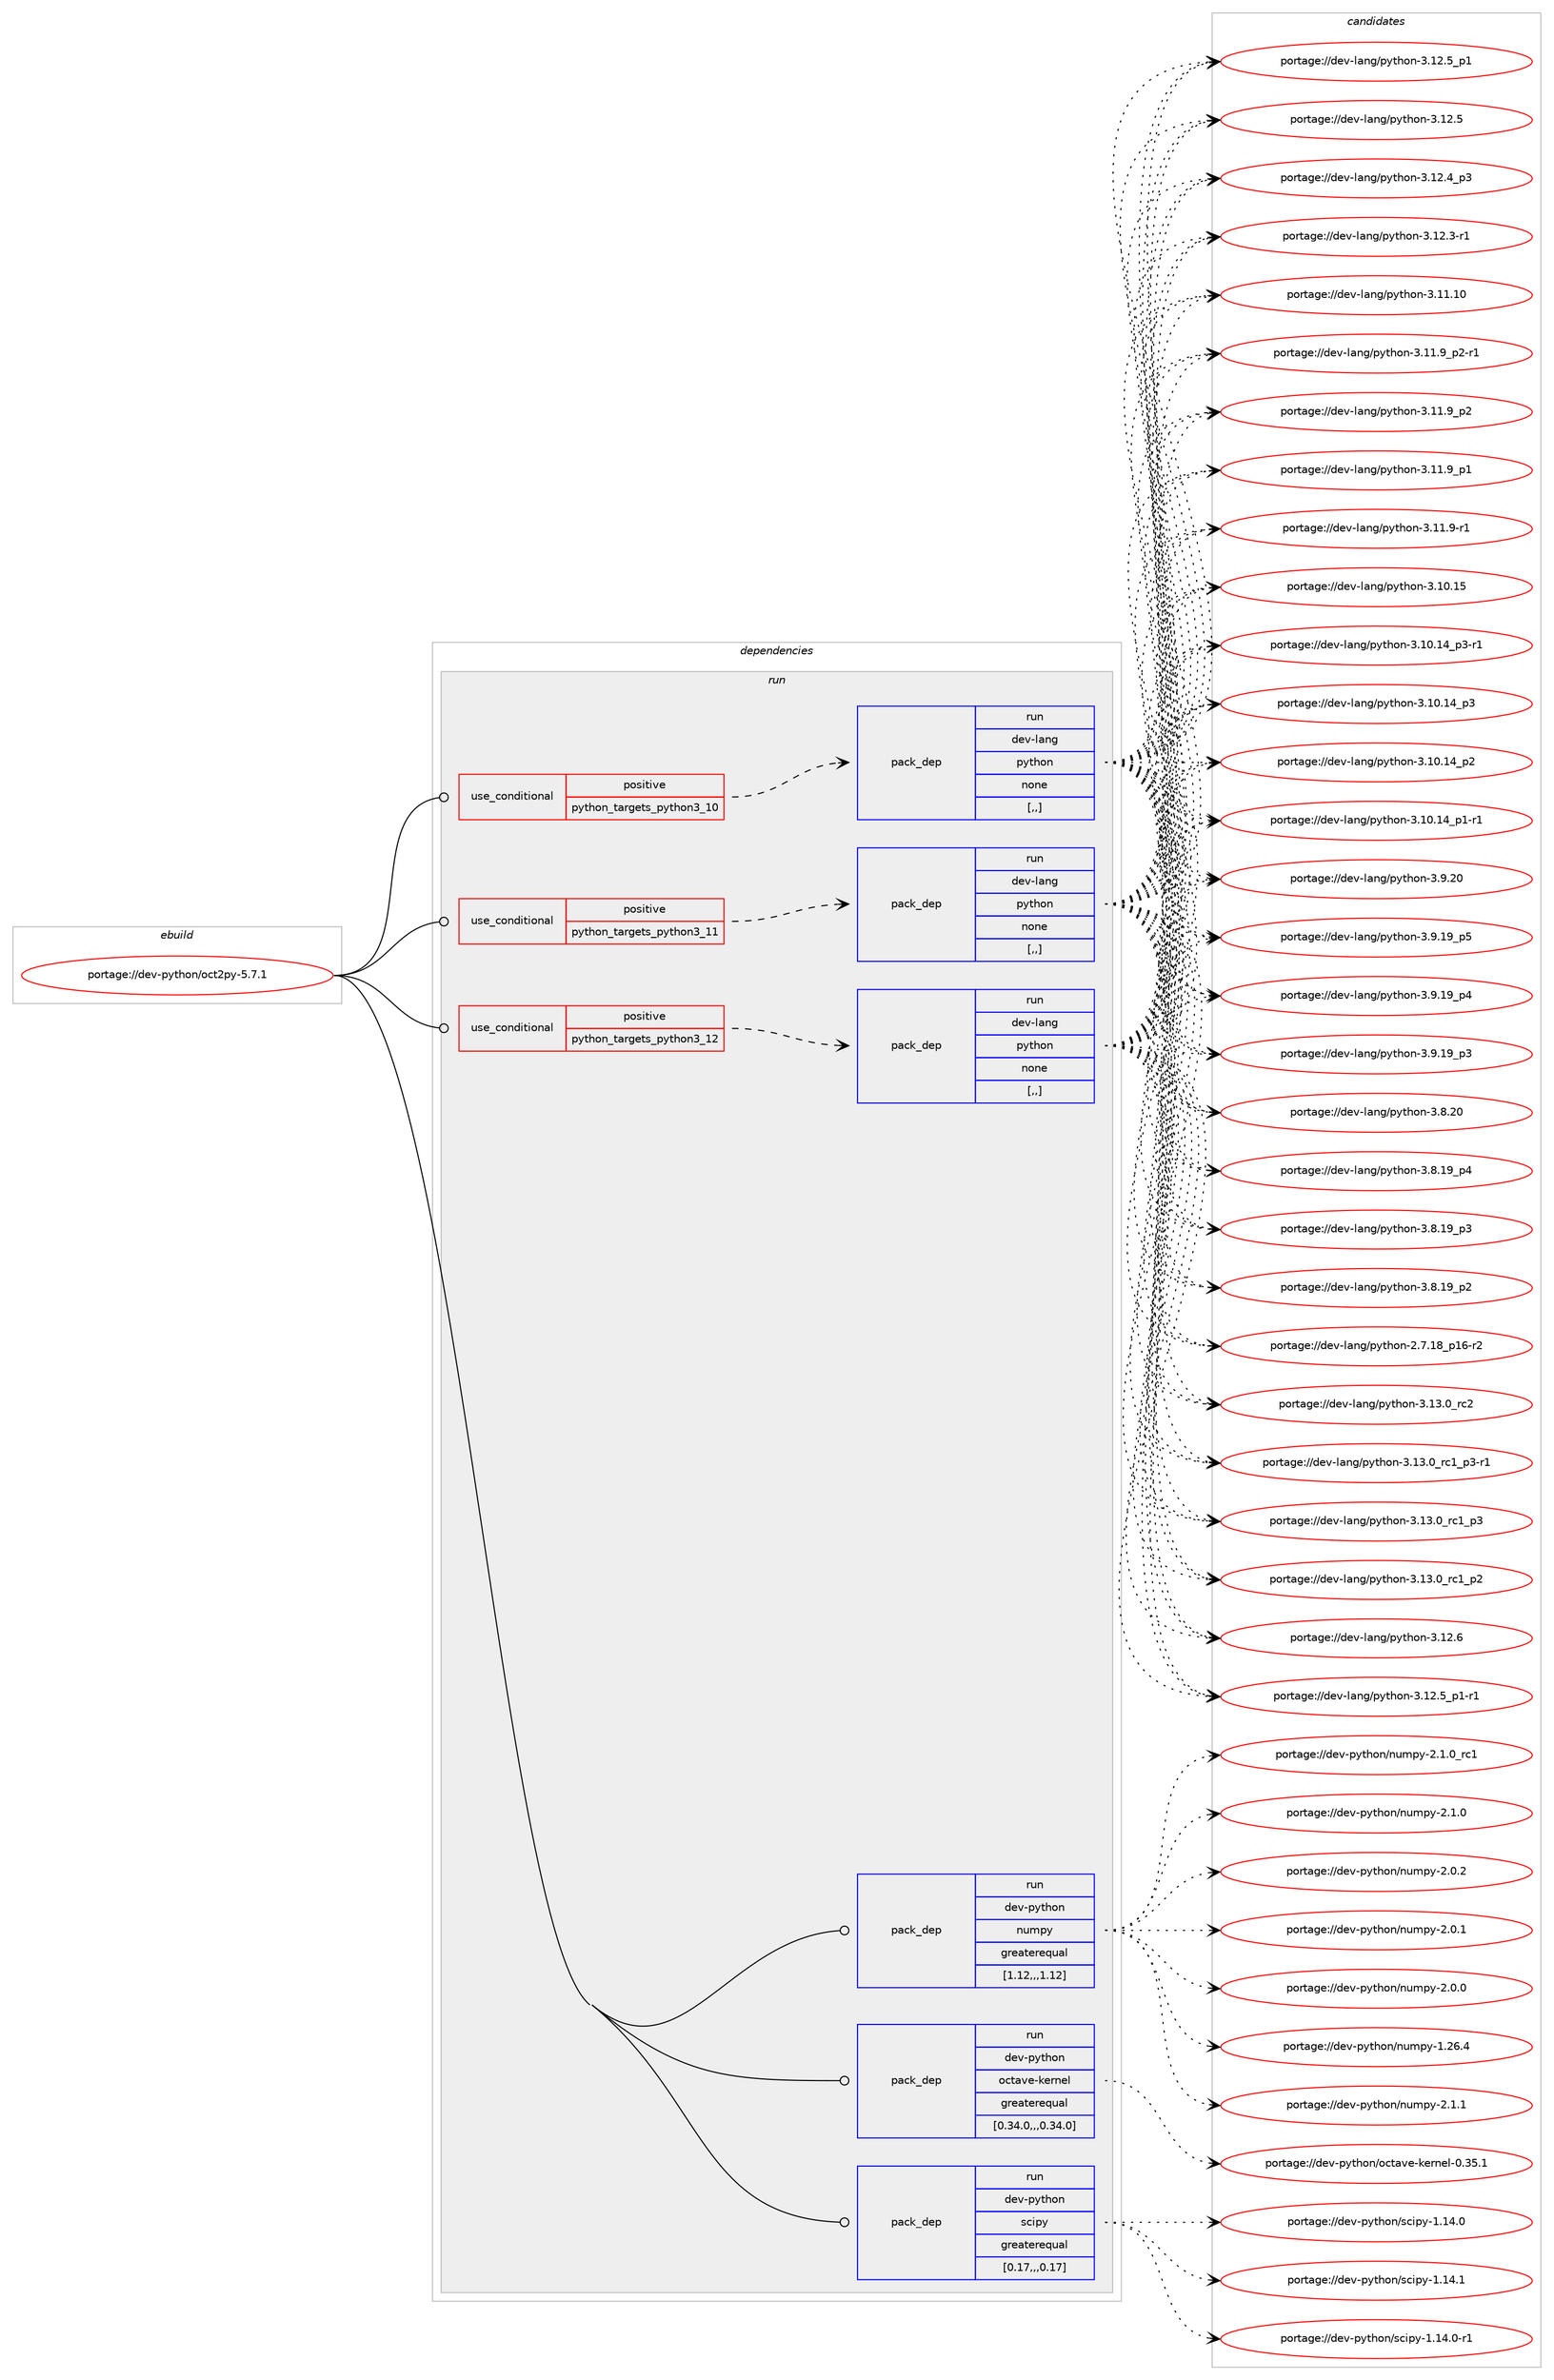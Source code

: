 digraph prolog {

# *************
# Graph options
# *************

newrank=true;
concentrate=true;
compound=true;
graph [rankdir=LR,fontname=Helvetica,fontsize=10,ranksep=1.5];#, ranksep=2.5, nodesep=0.2];
edge  [arrowhead=vee];
node  [fontname=Helvetica,fontsize=10];

# **********
# The ebuild
# **********

subgraph cluster_leftcol {
color=gray;
label=<<i>ebuild</i>>;
id [label="portage://dev-python/oct2py-5.7.1", color=red, width=4, href="../dev-python/oct2py-5.7.1.svg"];
}

# ****************
# The dependencies
# ****************

subgraph cluster_midcol {
color=gray;
label=<<i>dependencies</i>>;
subgraph cluster_compile {
fillcolor="#eeeeee";
style=filled;
label=<<i>compile</i>>;
}
subgraph cluster_compileandrun {
fillcolor="#eeeeee";
style=filled;
label=<<i>compile and run</i>>;
}
subgraph cluster_run {
fillcolor="#eeeeee";
style=filled;
label=<<i>run</i>>;
subgraph cond165842 {
dependency647507 [label=<<TABLE BORDER="0" CELLBORDER="1" CELLSPACING="0" CELLPADDING="4"><TR><TD ROWSPAN="3" CELLPADDING="10">use_conditional</TD></TR><TR><TD>positive</TD></TR><TR><TD>python_targets_python3_10</TD></TR></TABLE>>, shape=none, color=red];
subgraph pack476846 {
dependency647508 [label=<<TABLE BORDER="0" CELLBORDER="1" CELLSPACING="0" CELLPADDING="4" WIDTH="220"><TR><TD ROWSPAN="6" CELLPADDING="30">pack_dep</TD></TR><TR><TD WIDTH="110">run</TD></TR><TR><TD>dev-lang</TD></TR><TR><TD>python</TD></TR><TR><TD>none</TD></TR><TR><TD>[,,]</TD></TR></TABLE>>, shape=none, color=blue];
}
dependency647507:e -> dependency647508:w [weight=20,style="dashed",arrowhead="vee"];
}
id:e -> dependency647507:w [weight=20,style="solid",arrowhead="odot"];
subgraph cond165843 {
dependency647509 [label=<<TABLE BORDER="0" CELLBORDER="1" CELLSPACING="0" CELLPADDING="4"><TR><TD ROWSPAN="3" CELLPADDING="10">use_conditional</TD></TR><TR><TD>positive</TD></TR><TR><TD>python_targets_python3_11</TD></TR></TABLE>>, shape=none, color=red];
subgraph pack476847 {
dependency647510 [label=<<TABLE BORDER="0" CELLBORDER="1" CELLSPACING="0" CELLPADDING="4" WIDTH="220"><TR><TD ROWSPAN="6" CELLPADDING="30">pack_dep</TD></TR><TR><TD WIDTH="110">run</TD></TR><TR><TD>dev-lang</TD></TR><TR><TD>python</TD></TR><TR><TD>none</TD></TR><TR><TD>[,,]</TD></TR></TABLE>>, shape=none, color=blue];
}
dependency647509:e -> dependency647510:w [weight=20,style="dashed",arrowhead="vee"];
}
id:e -> dependency647509:w [weight=20,style="solid",arrowhead="odot"];
subgraph cond165844 {
dependency647511 [label=<<TABLE BORDER="0" CELLBORDER="1" CELLSPACING="0" CELLPADDING="4"><TR><TD ROWSPAN="3" CELLPADDING="10">use_conditional</TD></TR><TR><TD>positive</TD></TR><TR><TD>python_targets_python3_12</TD></TR></TABLE>>, shape=none, color=red];
subgraph pack476848 {
dependency647512 [label=<<TABLE BORDER="0" CELLBORDER="1" CELLSPACING="0" CELLPADDING="4" WIDTH="220"><TR><TD ROWSPAN="6" CELLPADDING="30">pack_dep</TD></TR><TR><TD WIDTH="110">run</TD></TR><TR><TD>dev-lang</TD></TR><TR><TD>python</TD></TR><TR><TD>none</TD></TR><TR><TD>[,,]</TD></TR></TABLE>>, shape=none, color=blue];
}
dependency647511:e -> dependency647512:w [weight=20,style="dashed",arrowhead="vee"];
}
id:e -> dependency647511:w [weight=20,style="solid",arrowhead="odot"];
subgraph pack476849 {
dependency647513 [label=<<TABLE BORDER="0" CELLBORDER="1" CELLSPACING="0" CELLPADDING="4" WIDTH="220"><TR><TD ROWSPAN="6" CELLPADDING="30">pack_dep</TD></TR><TR><TD WIDTH="110">run</TD></TR><TR><TD>dev-python</TD></TR><TR><TD>numpy</TD></TR><TR><TD>greaterequal</TD></TR><TR><TD>[1.12,,,1.12]</TD></TR></TABLE>>, shape=none, color=blue];
}
id:e -> dependency647513:w [weight=20,style="solid",arrowhead="odot"];
subgraph pack476850 {
dependency647514 [label=<<TABLE BORDER="0" CELLBORDER="1" CELLSPACING="0" CELLPADDING="4" WIDTH="220"><TR><TD ROWSPAN="6" CELLPADDING="30">pack_dep</TD></TR><TR><TD WIDTH="110">run</TD></TR><TR><TD>dev-python</TD></TR><TR><TD>octave-kernel</TD></TR><TR><TD>greaterequal</TD></TR><TR><TD>[0.34.0,,,0.34.0]</TD></TR></TABLE>>, shape=none, color=blue];
}
id:e -> dependency647514:w [weight=20,style="solid",arrowhead="odot"];
subgraph pack476851 {
dependency647515 [label=<<TABLE BORDER="0" CELLBORDER="1" CELLSPACING="0" CELLPADDING="4" WIDTH="220"><TR><TD ROWSPAN="6" CELLPADDING="30">pack_dep</TD></TR><TR><TD WIDTH="110">run</TD></TR><TR><TD>dev-python</TD></TR><TR><TD>scipy</TD></TR><TR><TD>greaterequal</TD></TR><TR><TD>[0.17,,,0.17]</TD></TR></TABLE>>, shape=none, color=blue];
}
id:e -> dependency647515:w [weight=20,style="solid",arrowhead="odot"];
}
}

# **************
# The candidates
# **************

subgraph cluster_choices {
rank=same;
color=gray;
label=<<i>candidates</i>>;

subgraph choice476846 {
color=black;
nodesep=1;
choice10010111845108971101034711212111610411111045514649514648951149950 [label="portage://dev-lang/python-3.13.0_rc2", color=red, width=4,href="../dev-lang/python-3.13.0_rc2.svg"];
choice1001011184510897110103471121211161041111104551464951464895114994995112514511449 [label="portage://dev-lang/python-3.13.0_rc1_p3-r1", color=red, width=4,href="../dev-lang/python-3.13.0_rc1_p3-r1.svg"];
choice100101118451089711010347112121116104111110455146495146489511499499511251 [label="portage://dev-lang/python-3.13.0_rc1_p3", color=red, width=4,href="../dev-lang/python-3.13.0_rc1_p3.svg"];
choice100101118451089711010347112121116104111110455146495146489511499499511250 [label="portage://dev-lang/python-3.13.0_rc1_p2", color=red, width=4,href="../dev-lang/python-3.13.0_rc1_p2.svg"];
choice10010111845108971101034711212111610411111045514649504654 [label="portage://dev-lang/python-3.12.6", color=red, width=4,href="../dev-lang/python-3.12.6.svg"];
choice1001011184510897110103471121211161041111104551464950465395112494511449 [label="portage://dev-lang/python-3.12.5_p1-r1", color=red, width=4,href="../dev-lang/python-3.12.5_p1-r1.svg"];
choice100101118451089711010347112121116104111110455146495046539511249 [label="portage://dev-lang/python-3.12.5_p1", color=red, width=4,href="../dev-lang/python-3.12.5_p1.svg"];
choice10010111845108971101034711212111610411111045514649504653 [label="portage://dev-lang/python-3.12.5", color=red, width=4,href="../dev-lang/python-3.12.5.svg"];
choice100101118451089711010347112121116104111110455146495046529511251 [label="portage://dev-lang/python-3.12.4_p3", color=red, width=4,href="../dev-lang/python-3.12.4_p3.svg"];
choice100101118451089711010347112121116104111110455146495046514511449 [label="portage://dev-lang/python-3.12.3-r1", color=red, width=4,href="../dev-lang/python-3.12.3-r1.svg"];
choice1001011184510897110103471121211161041111104551464949464948 [label="portage://dev-lang/python-3.11.10", color=red, width=4,href="../dev-lang/python-3.11.10.svg"];
choice1001011184510897110103471121211161041111104551464949465795112504511449 [label="portage://dev-lang/python-3.11.9_p2-r1", color=red, width=4,href="../dev-lang/python-3.11.9_p2-r1.svg"];
choice100101118451089711010347112121116104111110455146494946579511250 [label="portage://dev-lang/python-3.11.9_p2", color=red, width=4,href="../dev-lang/python-3.11.9_p2.svg"];
choice100101118451089711010347112121116104111110455146494946579511249 [label="portage://dev-lang/python-3.11.9_p1", color=red, width=4,href="../dev-lang/python-3.11.9_p1.svg"];
choice100101118451089711010347112121116104111110455146494946574511449 [label="portage://dev-lang/python-3.11.9-r1", color=red, width=4,href="../dev-lang/python-3.11.9-r1.svg"];
choice1001011184510897110103471121211161041111104551464948464953 [label="portage://dev-lang/python-3.10.15", color=red, width=4,href="../dev-lang/python-3.10.15.svg"];
choice100101118451089711010347112121116104111110455146494846495295112514511449 [label="portage://dev-lang/python-3.10.14_p3-r1", color=red, width=4,href="../dev-lang/python-3.10.14_p3-r1.svg"];
choice10010111845108971101034711212111610411111045514649484649529511251 [label="portage://dev-lang/python-3.10.14_p3", color=red, width=4,href="../dev-lang/python-3.10.14_p3.svg"];
choice10010111845108971101034711212111610411111045514649484649529511250 [label="portage://dev-lang/python-3.10.14_p2", color=red, width=4,href="../dev-lang/python-3.10.14_p2.svg"];
choice100101118451089711010347112121116104111110455146494846495295112494511449 [label="portage://dev-lang/python-3.10.14_p1-r1", color=red, width=4,href="../dev-lang/python-3.10.14_p1-r1.svg"];
choice10010111845108971101034711212111610411111045514657465048 [label="portage://dev-lang/python-3.9.20", color=red, width=4,href="../dev-lang/python-3.9.20.svg"];
choice100101118451089711010347112121116104111110455146574649579511253 [label="portage://dev-lang/python-3.9.19_p5", color=red, width=4,href="../dev-lang/python-3.9.19_p5.svg"];
choice100101118451089711010347112121116104111110455146574649579511252 [label="portage://dev-lang/python-3.9.19_p4", color=red, width=4,href="../dev-lang/python-3.9.19_p4.svg"];
choice100101118451089711010347112121116104111110455146574649579511251 [label="portage://dev-lang/python-3.9.19_p3", color=red, width=4,href="../dev-lang/python-3.9.19_p3.svg"];
choice10010111845108971101034711212111610411111045514656465048 [label="portage://dev-lang/python-3.8.20", color=red, width=4,href="../dev-lang/python-3.8.20.svg"];
choice100101118451089711010347112121116104111110455146564649579511252 [label="portage://dev-lang/python-3.8.19_p4", color=red, width=4,href="../dev-lang/python-3.8.19_p4.svg"];
choice100101118451089711010347112121116104111110455146564649579511251 [label="portage://dev-lang/python-3.8.19_p3", color=red, width=4,href="../dev-lang/python-3.8.19_p3.svg"];
choice100101118451089711010347112121116104111110455146564649579511250 [label="portage://dev-lang/python-3.8.19_p2", color=red, width=4,href="../dev-lang/python-3.8.19_p2.svg"];
choice100101118451089711010347112121116104111110455046554649569511249544511450 [label="portage://dev-lang/python-2.7.18_p16-r2", color=red, width=4,href="../dev-lang/python-2.7.18_p16-r2.svg"];
dependency647508:e -> choice10010111845108971101034711212111610411111045514649514648951149950:w [style=dotted,weight="100"];
dependency647508:e -> choice1001011184510897110103471121211161041111104551464951464895114994995112514511449:w [style=dotted,weight="100"];
dependency647508:e -> choice100101118451089711010347112121116104111110455146495146489511499499511251:w [style=dotted,weight="100"];
dependency647508:e -> choice100101118451089711010347112121116104111110455146495146489511499499511250:w [style=dotted,weight="100"];
dependency647508:e -> choice10010111845108971101034711212111610411111045514649504654:w [style=dotted,weight="100"];
dependency647508:e -> choice1001011184510897110103471121211161041111104551464950465395112494511449:w [style=dotted,weight="100"];
dependency647508:e -> choice100101118451089711010347112121116104111110455146495046539511249:w [style=dotted,weight="100"];
dependency647508:e -> choice10010111845108971101034711212111610411111045514649504653:w [style=dotted,weight="100"];
dependency647508:e -> choice100101118451089711010347112121116104111110455146495046529511251:w [style=dotted,weight="100"];
dependency647508:e -> choice100101118451089711010347112121116104111110455146495046514511449:w [style=dotted,weight="100"];
dependency647508:e -> choice1001011184510897110103471121211161041111104551464949464948:w [style=dotted,weight="100"];
dependency647508:e -> choice1001011184510897110103471121211161041111104551464949465795112504511449:w [style=dotted,weight="100"];
dependency647508:e -> choice100101118451089711010347112121116104111110455146494946579511250:w [style=dotted,weight="100"];
dependency647508:e -> choice100101118451089711010347112121116104111110455146494946579511249:w [style=dotted,weight="100"];
dependency647508:e -> choice100101118451089711010347112121116104111110455146494946574511449:w [style=dotted,weight="100"];
dependency647508:e -> choice1001011184510897110103471121211161041111104551464948464953:w [style=dotted,weight="100"];
dependency647508:e -> choice100101118451089711010347112121116104111110455146494846495295112514511449:w [style=dotted,weight="100"];
dependency647508:e -> choice10010111845108971101034711212111610411111045514649484649529511251:w [style=dotted,weight="100"];
dependency647508:e -> choice10010111845108971101034711212111610411111045514649484649529511250:w [style=dotted,weight="100"];
dependency647508:e -> choice100101118451089711010347112121116104111110455146494846495295112494511449:w [style=dotted,weight="100"];
dependency647508:e -> choice10010111845108971101034711212111610411111045514657465048:w [style=dotted,weight="100"];
dependency647508:e -> choice100101118451089711010347112121116104111110455146574649579511253:w [style=dotted,weight="100"];
dependency647508:e -> choice100101118451089711010347112121116104111110455146574649579511252:w [style=dotted,weight="100"];
dependency647508:e -> choice100101118451089711010347112121116104111110455146574649579511251:w [style=dotted,weight="100"];
dependency647508:e -> choice10010111845108971101034711212111610411111045514656465048:w [style=dotted,weight="100"];
dependency647508:e -> choice100101118451089711010347112121116104111110455146564649579511252:w [style=dotted,weight="100"];
dependency647508:e -> choice100101118451089711010347112121116104111110455146564649579511251:w [style=dotted,weight="100"];
dependency647508:e -> choice100101118451089711010347112121116104111110455146564649579511250:w [style=dotted,weight="100"];
dependency647508:e -> choice100101118451089711010347112121116104111110455046554649569511249544511450:w [style=dotted,weight="100"];
}
subgraph choice476847 {
color=black;
nodesep=1;
choice10010111845108971101034711212111610411111045514649514648951149950 [label="portage://dev-lang/python-3.13.0_rc2", color=red, width=4,href="../dev-lang/python-3.13.0_rc2.svg"];
choice1001011184510897110103471121211161041111104551464951464895114994995112514511449 [label="portage://dev-lang/python-3.13.0_rc1_p3-r1", color=red, width=4,href="../dev-lang/python-3.13.0_rc1_p3-r1.svg"];
choice100101118451089711010347112121116104111110455146495146489511499499511251 [label="portage://dev-lang/python-3.13.0_rc1_p3", color=red, width=4,href="../dev-lang/python-3.13.0_rc1_p3.svg"];
choice100101118451089711010347112121116104111110455146495146489511499499511250 [label="portage://dev-lang/python-3.13.0_rc1_p2", color=red, width=4,href="../dev-lang/python-3.13.0_rc1_p2.svg"];
choice10010111845108971101034711212111610411111045514649504654 [label="portage://dev-lang/python-3.12.6", color=red, width=4,href="../dev-lang/python-3.12.6.svg"];
choice1001011184510897110103471121211161041111104551464950465395112494511449 [label="portage://dev-lang/python-3.12.5_p1-r1", color=red, width=4,href="../dev-lang/python-3.12.5_p1-r1.svg"];
choice100101118451089711010347112121116104111110455146495046539511249 [label="portage://dev-lang/python-3.12.5_p1", color=red, width=4,href="../dev-lang/python-3.12.5_p1.svg"];
choice10010111845108971101034711212111610411111045514649504653 [label="portage://dev-lang/python-3.12.5", color=red, width=4,href="../dev-lang/python-3.12.5.svg"];
choice100101118451089711010347112121116104111110455146495046529511251 [label="portage://dev-lang/python-3.12.4_p3", color=red, width=4,href="../dev-lang/python-3.12.4_p3.svg"];
choice100101118451089711010347112121116104111110455146495046514511449 [label="portage://dev-lang/python-3.12.3-r1", color=red, width=4,href="../dev-lang/python-3.12.3-r1.svg"];
choice1001011184510897110103471121211161041111104551464949464948 [label="portage://dev-lang/python-3.11.10", color=red, width=4,href="../dev-lang/python-3.11.10.svg"];
choice1001011184510897110103471121211161041111104551464949465795112504511449 [label="portage://dev-lang/python-3.11.9_p2-r1", color=red, width=4,href="../dev-lang/python-3.11.9_p2-r1.svg"];
choice100101118451089711010347112121116104111110455146494946579511250 [label="portage://dev-lang/python-3.11.9_p2", color=red, width=4,href="../dev-lang/python-3.11.9_p2.svg"];
choice100101118451089711010347112121116104111110455146494946579511249 [label="portage://dev-lang/python-3.11.9_p1", color=red, width=4,href="../dev-lang/python-3.11.9_p1.svg"];
choice100101118451089711010347112121116104111110455146494946574511449 [label="portage://dev-lang/python-3.11.9-r1", color=red, width=4,href="../dev-lang/python-3.11.9-r1.svg"];
choice1001011184510897110103471121211161041111104551464948464953 [label="portage://dev-lang/python-3.10.15", color=red, width=4,href="../dev-lang/python-3.10.15.svg"];
choice100101118451089711010347112121116104111110455146494846495295112514511449 [label="portage://dev-lang/python-3.10.14_p3-r1", color=red, width=4,href="../dev-lang/python-3.10.14_p3-r1.svg"];
choice10010111845108971101034711212111610411111045514649484649529511251 [label="portage://dev-lang/python-3.10.14_p3", color=red, width=4,href="../dev-lang/python-3.10.14_p3.svg"];
choice10010111845108971101034711212111610411111045514649484649529511250 [label="portage://dev-lang/python-3.10.14_p2", color=red, width=4,href="../dev-lang/python-3.10.14_p2.svg"];
choice100101118451089711010347112121116104111110455146494846495295112494511449 [label="portage://dev-lang/python-3.10.14_p1-r1", color=red, width=4,href="../dev-lang/python-3.10.14_p1-r1.svg"];
choice10010111845108971101034711212111610411111045514657465048 [label="portage://dev-lang/python-3.9.20", color=red, width=4,href="../dev-lang/python-3.9.20.svg"];
choice100101118451089711010347112121116104111110455146574649579511253 [label="portage://dev-lang/python-3.9.19_p5", color=red, width=4,href="../dev-lang/python-3.9.19_p5.svg"];
choice100101118451089711010347112121116104111110455146574649579511252 [label="portage://dev-lang/python-3.9.19_p4", color=red, width=4,href="../dev-lang/python-3.9.19_p4.svg"];
choice100101118451089711010347112121116104111110455146574649579511251 [label="portage://dev-lang/python-3.9.19_p3", color=red, width=4,href="../dev-lang/python-3.9.19_p3.svg"];
choice10010111845108971101034711212111610411111045514656465048 [label="portage://dev-lang/python-3.8.20", color=red, width=4,href="../dev-lang/python-3.8.20.svg"];
choice100101118451089711010347112121116104111110455146564649579511252 [label="portage://dev-lang/python-3.8.19_p4", color=red, width=4,href="../dev-lang/python-3.8.19_p4.svg"];
choice100101118451089711010347112121116104111110455146564649579511251 [label="portage://dev-lang/python-3.8.19_p3", color=red, width=4,href="../dev-lang/python-3.8.19_p3.svg"];
choice100101118451089711010347112121116104111110455146564649579511250 [label="portage://dev-lang/python-3.8.19_p2", color=red, width=4,href="../dev-lang/python-3.8.19_p2.svg"];
choice100101118451089711010347112121116104111110455046554649569511249544511450 [label="portage://dev-lang/python-2.7.18_p16-r2", color=red, width=4,href="../dev-lang/python-2.7.18_p16-r2.svg"];
dependency647510:e -> choice10010111845108971101034711212111610411111045514649514648951149950:w [style=dotted,weight="100"];
dependency647510:e -> choice1001011184510897110103471121211161041111104551464951464895114994995112514511449:w [style=dotted,weight="100"];
dependency647510:e -> choice100101118451089711010347112121116104111110455146495146489511499499511251:w [style=dotted,weight="100"];
dependency647510:e -> choice100101118451089711010347112121116104111110455146495146489511499499511250:w [style=dotted,weight="100"];
dependency647510:e -> choice10010111845108971101034711212111610411111045514649504654:w [style=dotted,weight="100"];
dependency647510:e -> choice1001011184510897110103471121211161041111104551464950465395112494511449:w [style=dotted,weight="100"];
dependency647510:e -> choice100101118451089711010347112121116104111110455146495046539511249:w [style=dotted,weight="100"];
dependency647510:e -> choice10010111845108971101034711212111610411111045514649504653:w [style=dotted,weight="100"];
dependency647510:e -> choice100101118451089711010347112121116104111110455146495046529511251:w [style=dotted,weight="100"];
dependency647510:e -> choice100101118451089711010347112121116104111110455146495046514511449:w [style=dotted,weight="100"];
dependency647510:e -> choice1001011184510897110103471121211161041111104551464949464948:w [style=dotted,weight="100"];
dependency647510:e -> choice1001011184510897110103471121211161041111104551464949465795112504511449:w [style=dotted,weight="100"];
dependency647510:e -> choice100101118451089711010347112121116104111110455146494946579511250:w [style=dotted,weight="100"];
dependency647510:e -> choice100101118451089711010347112121116104111110455146494946579511249:w [style=dotted,weight="100"];
dependency647510:e -> choice100101118451089711010347112121116104111110455146494946574511449:w [style=dotted,weight="100"];
dependency647510:e -> choice1001011184510897110103471121211161041111104551464948464953:w [style=dotted,weight="100"];
dependency647510:e -> choice100101118451089711010347112121116104111110455146494846495295112514511449:w [style=dotted,weight="100"];
dependency647510:e -> choice10010111845108971101034711212111610411111045514649484649529511251:w [style=dotted,weight="100"];
dependency647510:e -> choice10010111845108971101034711212111610411111045514649484649529511250:w [style=dotted,weight="100"];
dependency647510:e -> choice100101118451089711010347112121116104111110455146494846495295112494511449:w [style=dotted,weight="100"];
dependency647510:e -> choice10010111845108971101034711212111610411111045514657465048:w [style=dotted,weight="100"];
dependency647510:e -> choice100101118451089711010347112121116104111110455146574649579511253:w [style=dotted,weight="100"];
dependency647510:e -> choice100101118451089711010347112121116104111110455146574649579511252:w [style=dotted,weight="100"];
dependency647510:e -> choice100101118451089711010347112121116104111110455146574649579511251:w [style=dotted,weight="100"];
dependency647510:e -> choice10010111845108971101034711212111610411111045514656465048:w [style=dotted,weight="100"];
dependency647510:e -> choice100101118451089711010347112121116104111110455146564649579511252:w [style=dotted,weight="100"];
dependency647510:e -> choice100101118451089711010347112121116104111110455146564649579511251:w [style=dotted,weight="100"];
dependency647510:e -> choice100101118451089711010347112121116104111110455146564649579511250:w [style=dotted,weight="100"];
dependency647510:e -> choice100101118451089711010347112121116104111110455046554649569511249544511450:w [style=dotted,weight="100"];
}
subgraph choice476848 {
color=black;
nodesep=1;
choice10010111845108971101034711212111610411111045514649514648951149950 [label="portage://dev-lang/python-3.13.0_rc2", color=red, width=4,href="../dev-lang/python-3.13.0_rc2.svg"];
choice1001011184510897110103471121211161041111104551464951464895114994995112514511449 [label="portage://dev-lang/python-3.13.0_rc1_p3-r1", color=red, width=4,href="../dev-lang/python-3.13.0_rc1_p3-r1.svg"];
choice100101118451089711010347112121116104111110455146495146489511499499511251 [label="portage://dev-lang/python-3.13.0_rc1_p3", color=red, width=4,href="../dev-lang/python-3.13.0_rc1_p3.svg"];
choice100101118451089711010347112121116104111110455146495146489511499499511250 [label="portage://dev-lang/python-3.13.0_rc1_p2", color=red, width=4,href="../dev-lang/python-3.13.0_rc1_p2.svg"];
choice10010111845108971101034711212111610411111045514649504654 [label="portage://dev-lang/python-3.12.6", color=red, width=4,href="../dev-lang/python-3.12.6.svg"];
choice1001011184510897110103471121211161041111104551464950465395112494511449 [label="portage://dev-lang/python-3.12.5_p1-r1", color=red, width=4,href="../dev-lang/python-3.12.5_p1-r1.svg"];
choice100101118451089711010347112121116104111110455146495046539511249 [label="portage://dev-lang/python-3.12.5_p1", color=red, width=4,href="../dev-lang/python-3.12.5_p1.svg"];
choice10010111845108971101034711212111610411111045514649504653 [label="portage://dev-lang/python-3.12.5", color=red, width=4,href="../dev-lang/python-3.12.5.svg"];
choice100101118451089711010347112121116104111110455146495046529511251 [label="portage://dev-lang/python-3.12.4_p3", color=red, width=4,href="../dev-lang/python-3.12.4_p3.svg"];
choice100101118451089711010347112121116104111110455146495046514511449 [label="portage://dev-lang/python-3.12.3-r1", color=red, width=4,href="../dev-lang/python-3.12.3-r1.svg"];
choice1001011184510897110103471121211161041111104551464949464948 [label="portage://dev-lang/python-3.11.10", color=red, width=4,href="../dev-lang/python-3.11.10.svg"];
choice1001011184510897110103471121211161041111104551464949465795112504511449 [label="portage://dev-lang/python-3.11.9_p2-r1", color=red, width=4,href="../dev-lang/python-3.11.9_p2-r1.svg"];
choice100101118451089711010347112121116104111110455146494946579511250 [label="portage://dev-lang/python-3.11.9_p2", color=red, width=4,href="../dev-lang/python-3.11.9_p2.svg"];
choice100101118451089711010347112121116104111110455146494946579511249 [label="portage://dev-lang/python-3.11.9_p1", color=red, width=4,href="../dev-lang/python-3.11.9_p1.svg"];
choice100101118451089711010347112121116104111110455146494946574511449 [label="portage://dev-lang/python-3.11.9-r1", color=red, width=4,href="../dev-lang/python-3.11.9-r1.svg"];
choice1001011184510897110103471121211161041111104551464948464953 [label="portage://dev-lang/python-3.10.15", color=red, width=4,href="../dev-lang/python-3.10.15.svg"];
choice100101118451089711010347112121116104111110455146494846495295112514511449 [label="portage://dev-lang/python-3.10.14_p3-r1", color=red, width=4,href="../dev-lang/python-3.10.14_p3-r1.svg"];
choice10010111845108971101034711212111610411111045514649484649529511251 [label="portage://dev-lang/python-3.10.14_p3", color=red, width=4,href="../dev-lang/python-3.10.14_p3.svg"];
choice10010111845108971101034711212111610411111045514649484649529511250 [label="portage://dev-lang/python-3.10.14_p2", color=red, width=4,href="../dev-lang/python-3.10.14_p2.svg"];
choice100101118451089711010347112121116104111110455146494846495295112494511449 [label="portage://dev-lang/python-3.10.14_p1-r1", color=red, width=4,href="../dev-lang/python-3.10.14_p1-r1.svg"];
choice10010111845108971101034711212111610411111045514657465048 [label="portage://dev-lang/python-3.9.20", color=red, width=4,href="../dev-lang/python-3.9.20.svg"];
choice100101118451089711010347112121116104111110455146574649579511253 [label="portage://dev-lang/python-3.9.19_p5", color=red, width=4,href="../dev-lang/python-3.9.19_p5.svg"];
choice100101118451089711010347112121116104111110455146574649579511252 [label="portage://dev-lang/python-3.9.19_p4", color=red, width=4,href="../dev-lang/python-3.9.19_p4.svg"];
choice100101118451089711010347112121116104111110455146574649579511251 [label="portage://dev-lang/python-3.9.19_p3", color=red, width=4,href="../dev-lang/python-3.9.19_p3.svg"];
choice10010111845108971101034711212111610411111045514656465048 [label="portage://dev-lang/python-3.8.20", color=red, width=4,href="../dev-lang/python-3.8.20.svg"];
choice100101118451089711010347112121116104111110455146564649579511252 [label="portage://dev-lang/python-3.8.19_p4", color=red, width=4,href="../dev-lang/python-3.8.19_p4.svg"];
choice100101118451089711010347112121116104111110455146564649579511251 [label="portage://dev-lang/python-3.8.19_p3", color=red, width=4,href="../dev-lang/python-3.8.19_p3.svg"];
choice100101118451089711010347112121116104111110455146564649579511250 [label="portage://dev-lang/python-3.8.19_p2", color=red, width=4,href="../dev-lang/python-3.8.19_p2.svg"];
choice100101118451089711010347112121116104111110455046554649569511249544511450 [label="portage://dev-lang/python-2.7.18_p16-r2", color=red, width=4,href="../dev-lang/python-2.7.18_p16-r2.svg"];
dependency647512:e -> choice10010111845108971101034711212111610411111045514649514648951149950:w [style=dotted,weight="100"];
dependency647512:e -> choice1001011184510897110103471121211161041111104551464951464895114994995112514511449:w [style=dotted,weight="100"];
dependency647512:e -> choice100101118451089711010347112121116104111110455146495146489511499499511251:w [style=dotted,weight="100"];
dependency647512:e -> choice100101118451089711010347112121116104111110455146495146489511499499511250:w [style=dotted,weight="100"];
dependency647512:e -> choice10010111845108971101034711212111610411111045514649504654:w [style=dotted,weight="100"];
dependency647512:e -> choice1001011184510897110103471121211161041111104551464950465395112494511449:w [style=dotted,weight="100"];
dependency647512:e -> choice100101118451089711010347112121116104111110455146495046539511249:w [style=dotted,weight="100"];
dependency647512:e -> choice10010111845108971101034711212111610411111045514649504653:w [style=dotted,weight="100"];
dependency647512:e -> choice100101118451089711010347112121116104111110455146495046529511251:w [style=dotted,weight="100"];
dependency647512:e -> choice100101118451089711010347112121116104111110455146495046514511449:w [style=dotted,weight="100"];
dependency647512:e -> choice1001011184510897110103471121211161041111104551464949464948:w [style=dotted,weight="100"];
dependency647512:e -> choice1001011184510897110103471121211161041111104551464949465795112504511449:w [style=dotted,weight="100"];
dependency647512:e -> choice100101118451089711010347112121116104111110455146494946579511250:w [style=dotted,weight="100"];
dependency647512:e -> choice100101118451089711010347112121116104111110455146494946579511249:w [style=dotted,weight="100"];
dependency647512:e -> choice100101118451089711010347112121116104111110455146494946574511449:w [style=dotted,weight="100"];
dependency647512:e -> choice1001011184510897110103471121211161041111104551464948464953:w [style=dotted,weight="100"];
dependency647512:e -> choice100101118451089711010347112121116104111110455146494846495295112514511449:w [style=dotted,weight="100"];
dependency647512:e -> choice10010111845108971101034711212111610411111045514649484649529511251:w [style=dotted,weight="100"];
dependency647512:e -> choice10010111845108971101034711212111610411111045514649484649529511250:w [style=dotted,weight="100"];
dependency647512:e -> choice100101118451089711010347112121116104111110455146494846495295112494511449:w [style=dotted,weight="100"];
dependency647512:e -> choice10010111845108971101034711212111610411111045514657465048:w [style=dotted,weight="100"];
dependency647512:e -> choice100101118451089711010347112121116104111110455146574649579511253:w [style=dotted,weight="100"];
dependency647512:e -> choice100101118451089711010347112121116104111110455146574649579511252:w [style=dotted,weight="100"];
dependency647512:e -> choice100101118451089711010347112121116104111110455146574649579511251:w [style=dotted,weight="100"];
dependency647512:e -> choice10010111845108971101034711212111610411111045514656465048:w [style=dotted,weight="100"];
dependency647512:e -> choice100101118451089711010347112121116104111110455146564649579511252:w [style=dotted,weight="100"];
dependency647512:e -> choice100101118451089711010347112121116104111110455146564649579511251:w [style=dotted,weight="100"];
dependency647512:e -> choice100101118451089711010347112121116104111110455146564649579511250:w [style=dotted,weight="100"];
dependency647512:e -> choice100101118451089711010347112121116104111110455046554649569511249544511450:w [style=dotted,weight="100"];
}
subgraph choice476849 {
color=black;
nodesep=1;
choice1001011184511212111610411111047110117109112121455046494649 [label="portage://dev-python/numpy-2.1.1", color=red, width=4,href="../dev-python/numpy-2.1.1.svg"];
choice1001011184511212111610411111047110117109112121455046494648951149949 [label="portage://dev-python/numpy-2.1.0_rc1", color=red, width=4,href="../dev-python/numpy-2.1.0_rc1.svg"];
choice1001011184511212111610411111047110117109112121455046494648 [label="portage://dev-python/numpy-2.1.0", color=red, width=4,href="../dev-python/numpy-2.1.0.svg"];
choice1001011184511212111610411111047110117109112121455046484650 [label="portage://dev-python/numpy-2.0.2", color=red, width=4,href="../dev-python/numpy-2.0.2.svg"];
choice1001011184511212111610411111047110117109112121455046484649 [label="portage://dev-python/numpy-2.0.1", color=red, width=4,href="../dev-python/numpy-2.0.1.svg"];
choice1001011184511212111610411111047110117109112121455046484648 [label="portage://dev-python/numpy-2.0.0", color=red, width=4,href="../dev-python/numpy-2.0.0.svg"];
choice100101118451121211161041111104711011710911212145494650544652 [label="portage://dev-python/numpy-1.26.4", color=red, width=4,href="../dev-python/numpy-1.26.4.svg"];
dependency647513:e -> choice1001011184511212111610411111047110117109112121455046494649:w [style=dotted,weight="100"];
dependency647513:e -> choice1001011184511212111610411111047110117109112121455046494648951149949:w [style=dotted,weight="100"];
dependency647513:e -> choice1001011184511212111610411111047110117109112121455046494648:w [style=dotted,weight="100"];
dependency647513:e -> choice1001011184511212111610411111047110117109112121455046484650:w [style=dotted,weight="100"];
dependency647513:e -> choice1001011184511212111610411111047110117109112121455046484649:w [style=dotted,weight="100"];
dependency647513:e -> choice1001011184511212111610411111047110117109112121455046484648:w [style=dotted,weight="100"];
dependency647513:e -> choice100101118451121211161041111104711011710911212145494650544652:w [style=dotted,weight="100"];
}
subgraph choice476850 {
color=black;
nodesep=1;
choice100101118451121211161041111104711199116971181014510710111411010110845484651534649 [label="portage://dev-python/octave-kernel-0.35.1", color=red, width=4,href="../dev-python/octave-kernel-0.35.1.svg"];
dependency647514:e -> choice100101118451121211161041111104711199116971181014510710111411010110845484651534649:w [style=dotted,weight="100"];
}
subgraph choice476851 {
color=black;
nodesep=1;
choice10010111845112121116104111110471159910511212145494649524649 [label="portage://dev-python/scipy-1.14.1", color=red, width=4,href="../dev-python/scipy-1.14.1.svg"];
choice100101118451121211161041111104711599105112121454946495246484511449 [label="portage://dev-python/scipy-1.14.0-r1", color=red, width=4,href="../dev-python/scipy-1.14.0-r1.svg"];
choice10010111845112121116104111110471159910511212145494649524648 [label="portage://dev-python/scipy-1.14.0", color=red, width=4,href="../dev-python/scipy-1.14.0.svg"];
dependency647515:e -> choice10010111845112121116104111110471159910511212145494649524649:w [style=dotted,weight="100"];
dependency647515:e -> choice100101118451121211161041111104711599105112121454946495246484511449:w [style=dotted,weight="100"];
dependency647515:e -> choice10010111845112121116104111110471159910511212145494649524648:w [style=dotted,weight="100"];
}
}

}
